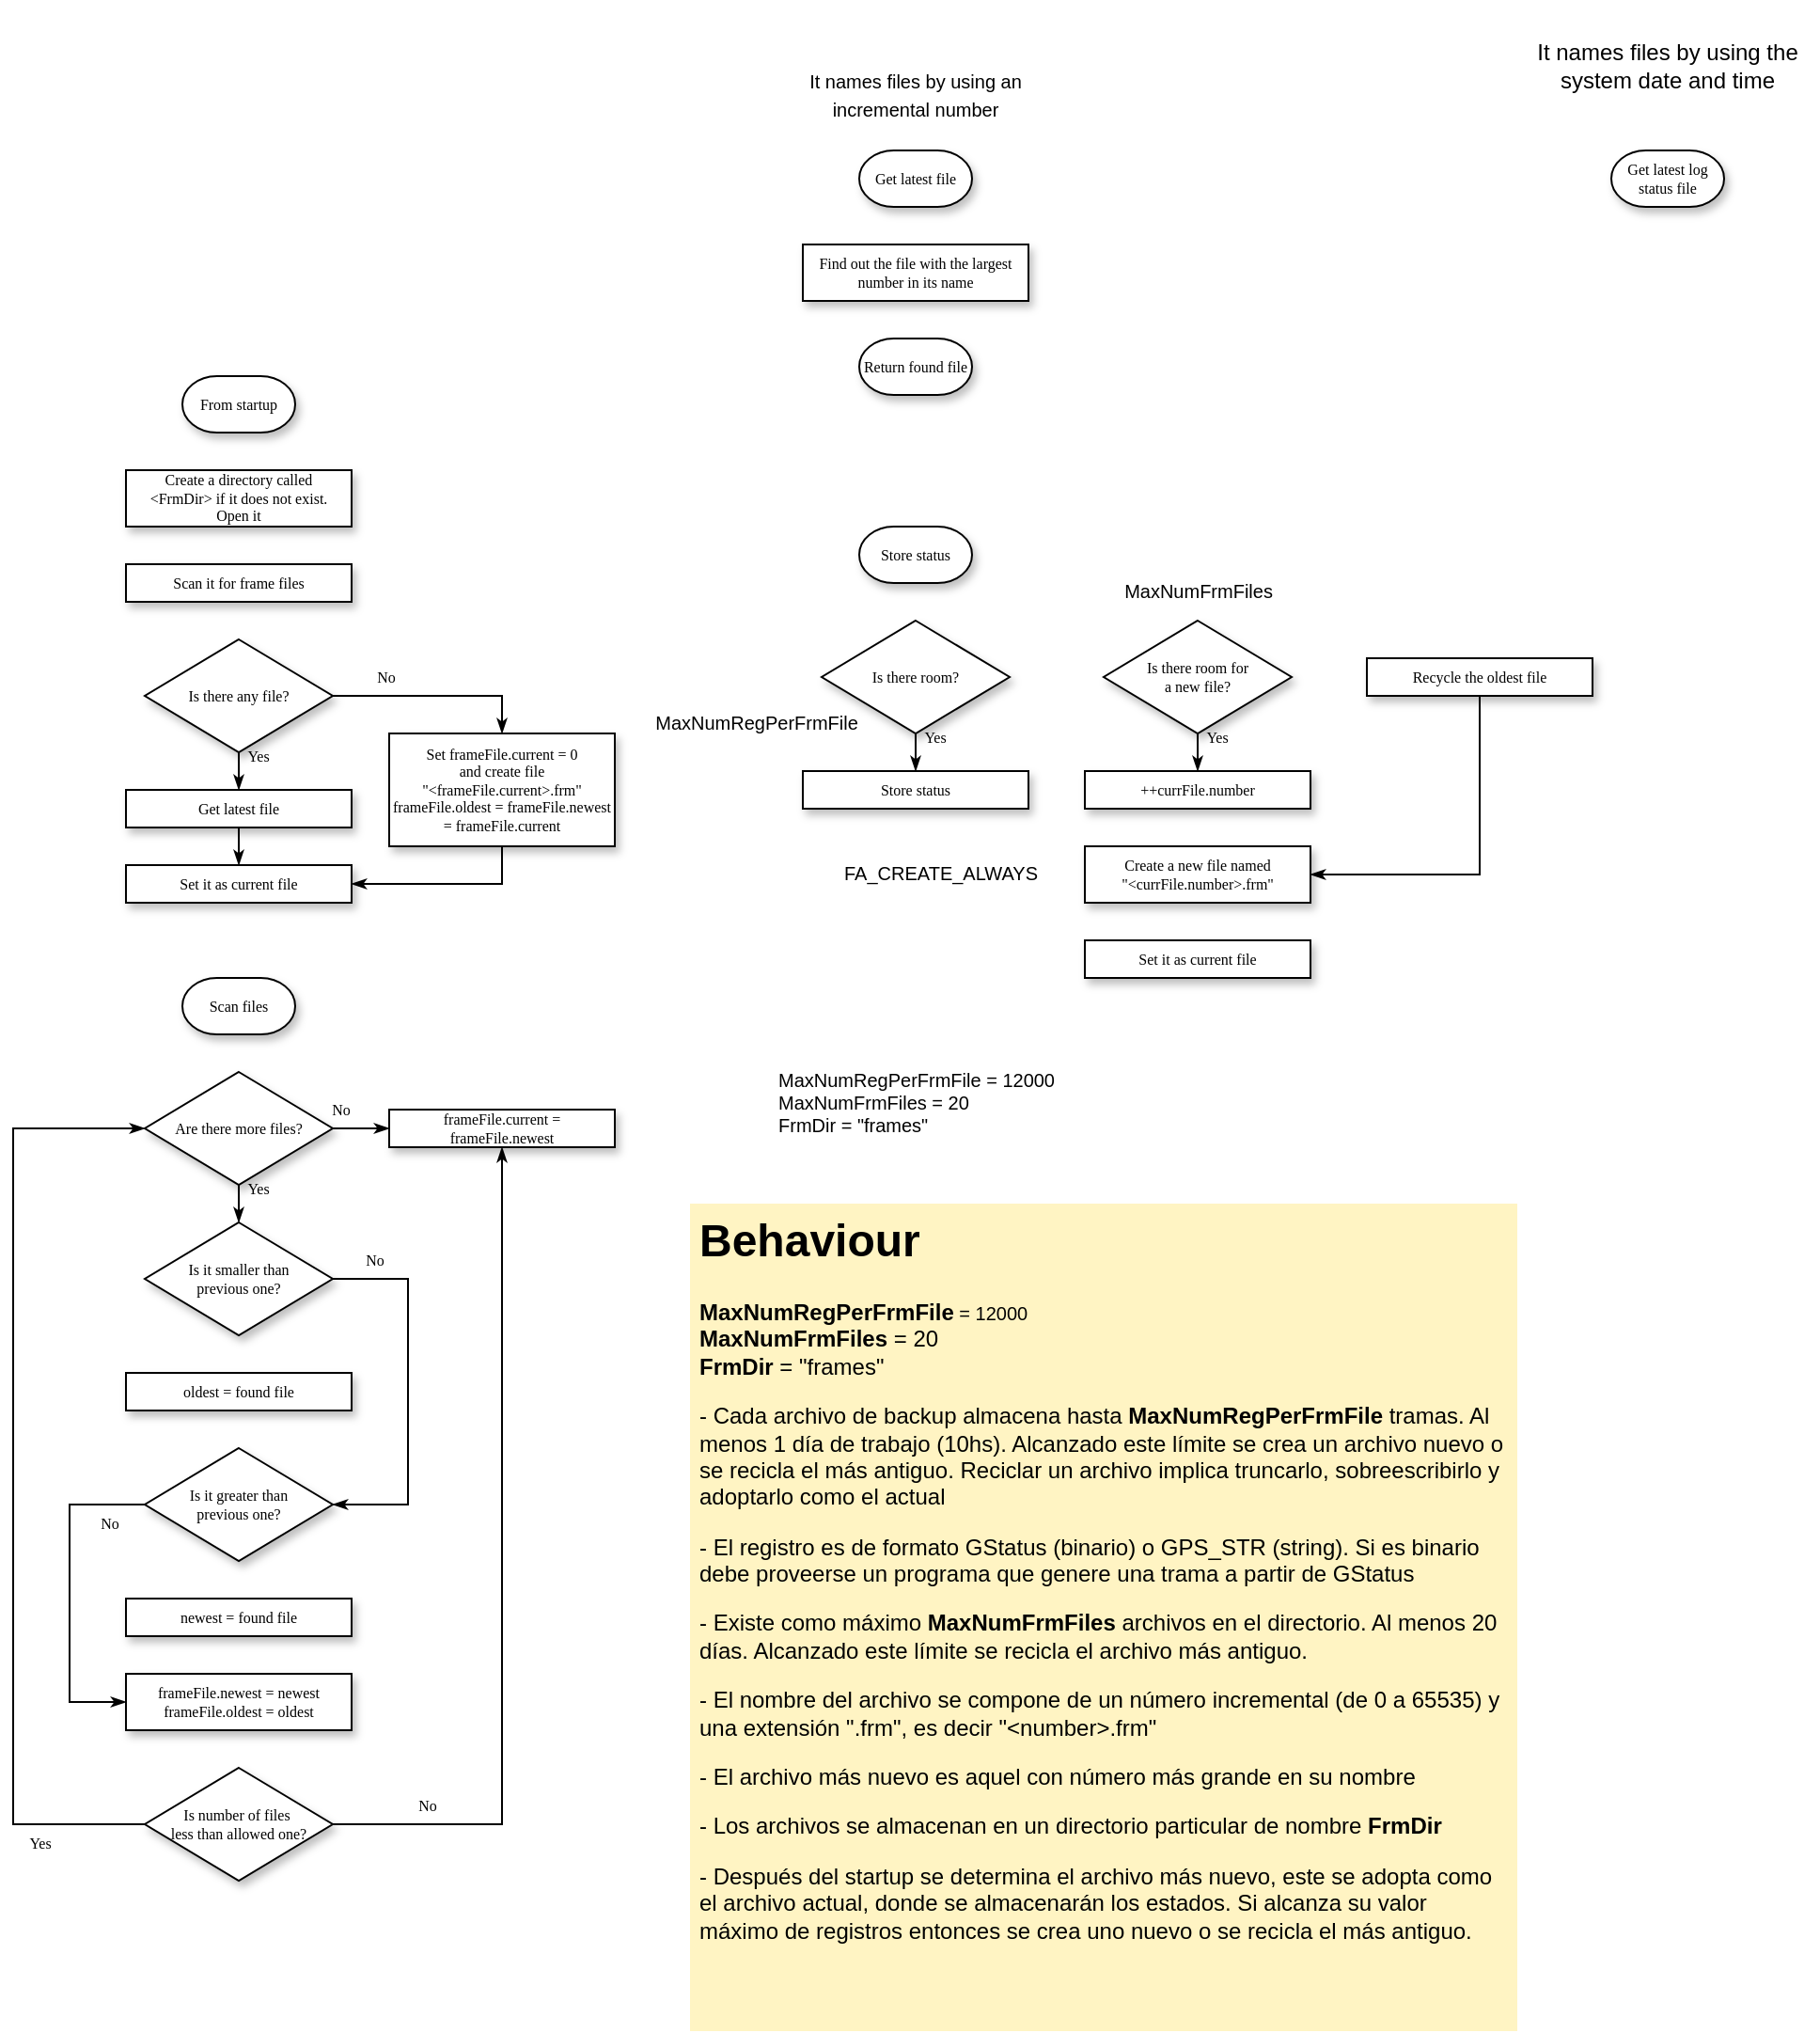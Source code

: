 <mxfile version="12.6.5" type="device" pages="2"><diagram name="Page-1" id="edf60f1a-56cd-e834-aa8a-f176f3a09ee4"><mxGraphModel dx="911" dy="471" grid="1" gridSize="10" guides="1" tooltips="1" connect="1" arrows="1" fold="1" page="1" pageScale="1" pageWidth="1100" pageHeight="850" background="#ffffff" math="0" shadow="0"><root><mxCell id="0"/><mxCell id="1" parent="0"/><mxCell id="60e70716793133e9-33" value="Yes" style="edgeStyle=orthogonalEdgeStyle;rounded=0;html=1;labelBackgroundColor=none;startSize=5;endArrow=classicThin;endFill=1;endSize=5;jettySize=auto;orthogonalLoop=1;strokeWidth=1;fontFamily=Verdana;fontSize=8;entryX=0.5;entryY=0;entryDx=0;entryDy=0;exitX=0.5;exitY=1;exitDx=0;exitDy=0;" parent="1" source="wxF6XqO7eJnCS1Z-WeZm-8" target="wxF6XqO7eJnCS1Z-WeZm-3" edge="1"><mxGeometry x="-0.778" y="10" relative="1" as="geometry"><mxPoint as="offset"/><mxPoint x="40.0" y="400" as="targetPoint"/></mxGeometry></mxCell><mxCell id="60e70716793133e9-38" style="edgeStyle=orthogonalEdgeStyle;rounded=0;html=1;labelBackgroundColor=none;startSize=5;endArrow=classicThin;endFill=1;endSize=5;jettySize=auto;orthogonalLoop=1;strokeWidth=1;fontFamily=Verdana;fontSize=8;exitX=0.5;exitY=1;exitDx=0;exitDy=0;entryX=1;entryY=0.5;entryDx=0;entryDy=0;" parent="1" source="l5rahd_o4V63Si8NXiFi-1" target="wxF6XqO7eJnCS1Z-WeZm-7" edge="1"><mxGeometry relative="1" as="geometry"><Array as="points"><mxPoint x="300" y="510"/></Array></mxGeometry></mxCell><mxCell id="wxF6XqO7eJnCS1Z-WeZm-2" value="From startup" style="strokeWidth=1;html=1;shape=mxgraph.flowchart.terminator;whiteSpace=wrap;rounded=0;shadow=1;labelBackgroundColor=none;fontFamily=Verdana;fontSize=8;align=center;" parent="1" vertex="1"><mxGeometry x="130" y="240" width="60" height="30" as="geometry"/></mxCell><mxCell id="wxF6XqO7eJnCS1Z-WeZm-3" value="Get latest file" style="whiteSpace=wrap;html=1;rounded=0;shadow=1;labelBackgroundColor=none;strokeWidth=1;fontFamily=Verdana;fontSize=8;align=center;" parent="1" vertex="1"><mxGeometry x="100" y="460" width="120" height="20" as="geometry"/></mxCell><mxCell id="wxF6XqO7eJnCS1Z-WeZm-5" value="Get latest file" style="strokeWidth=1;html=1;shape=mxgraph.flowchart.terminator;whiteSpace=wrap;rounded=0;shadow=1;labelBackgroundColor=none;fontFamily=Verdana;fontSize=8;align=center;" parent="1" vertex="1"><mxGeometry x="490" y="120" width="60" height="30" as="geometry"/></mxCell><mxCell id="wxF6XqO7eJnCS1Z-WeZm-6" value="Find out the file with the largest number in its name" style="whiteSpace=wrap;html=1;rounded=0;shadow=1;labelBackgroundColor=none;strokeWidth=1;fontFamily=Verdana;fontSize=8;align=center;" parent="1" vertex="1"><mxGeometry x="460" y="170" width="120" height="30" as="geometry"/></mxCell><mxCell id="wxF6XqO7eJnCS1Z-WeZm-7" value="Set it as current file" style="whiteSpace=wrap;html=1;rounded=0;shadow=1;labelBackgroundColor=none;strokeWidth=1;fontFamily=Verdana;fontSize=8;align=center;" parent="1" vertex="1"><mxGeometry x="100" y="500" width="120" height="20" as="geometry"/></mxCell><mxCell id="wxF6XqO7eJnCS1Z-WeZm-8" value="Is there any file?" style="rhombus;whiteSpace=wrap;html=1;rounded=0;shadow=1;labelBackgroundColor=none;strokeWidth=1;fontFamily=Verdana;fontSize=8;align=center;" parent="1" vertex="1"><mxGeometry x="110" y="380" width="100" height="60" as="geometry"/></mxCell><mxCell id="l5rahd_o4V63Si8NXiFi-1" value="Set frameFile.current = 0 &lt;br&gt;and create file &lt;br&gt;&quot;&amp;lt;frameFile.current&amp;gt;.frm&quot;&lt;br&gt;frameFile.oldest =&amp;nbsp;frameFile.newest = frameFile.current" style="whiteSpace=wrap;html=1;rounded=0;shadow=1;labelBackgroundColor=none;strokeWidth=1;fontFamily=Verdana;fontSize=8;align=center;" parent="1" vertex="1"><mxGeometry x="240" y="430" width="120" height="60" as="geometry"/></mxCell><mxCell id="l5rahd_o4V63Si8NXiFi-2" value="No" style="edgeStyle=orthogonalEdgeStyle;rounded=0;html=1;labelBackgroundColor=none;startSize=5;endArrow=classicThin;endFill=1;endSize=5;jettySize=auto;orthogonalLoop=1;strokeWidth=1;fontFamily=Verdana;fontSize=8;entryX=0.5;entryY=0;entryDx=0;entryDy=0;exitX=1;exitY=0.5;exitDx=0;exitDy=0;" parent="1" source="wxF6XqO7eJnCS1Z-WeZm-8" target="l5rahd_o4V63Si8NXiFi-1" edge="1"><mxGeometry x="-0.5" y="10" relative="1" as="geometry"><mxPoint as="offset"/><mxPoint x="-100" y="430" as="sourcePoint"/><mxPoint x="-100" y="470" as="targetPoint"/></mxGeometry></mxCell><mxCell id="l5rahd_o4V63Si8NXiFi-3" style="edgeStyle=orthogonalEdgeStyle;rounded=0;html=1;labelBackgroundColor=none;startSize=5;endArrow=classicThin;endFill=1;endSize=5;jettySize=auto;orthogonalLoop=1;strokeWidth=1;fontFamily=Verdana;fontSize=8;entryX=0.5;entryY=0;entryDx=0;entryDy=0;exitX=0.5;exitY=1;exitDx=0;exitDy=0;" parent="1" source="wxF6XqO7eJnCS1Z-WeZm-3" target="wxF6XqO7eJnCS1Z-WeZm-7" edge="1"><mxGeometry relative="1" as="geometry"><mxPoint x="-90" y="330" as="sourcePoint"/><mxPoint x="-90" y="380" as="targetPoint"/></mxGeometry></mxCell><mxCell id="l5rahd_o4V63Si8NXiFi-9" value="&lt;font style=&quot;font-size: 10px&quot;&gt;It names files by using an incremental number&lt;/font&gt;" style="text;html=1;strokeColor=none;fillColor=none;align=center;verticalAlign=middle;whiteSpace=wrap;rounded=0;" parent="1" vertex="1"><mxGeometry x="440" y="70" width="160" height="40" as="geometry"/></mxCell><mxCell id="l5rahd_o4V63Si8NXiFi-10" value="Get latest log status file" style="strokeWidth=1;html=1;shape=mxgraph.flowchart.terminator;whiteSpace=wrap;rounded=0;shadow=1;labelBackgroundColor=none;fontFamily=Verdana;fontSize=8;align=center;" parent="1" vertex="1"><mxGeometry x="890" y="120" width="60" height="30" as="geometry"/></mxCell><mxCell id="l5rahd_o4V63Si8NXiFi-11" value="It names files by using the system date and time" style="text;html=1;strokeColor=none;fillColor=none;align=center;verticalAlign=middle;whiteSpace=wrap;rounded=0;" parent="1" vertex="1"><mxGeometry x="840" y="40" width="160" height="70" as="geometry"/></mxCell><mxCell id="l5rahd_o4V63Si8NXiFi-12" value="Store status" style="strokeWidth=1;html=1;shape=mxgraph.flowchart.terminator;whiteSpace=wrap;rounded=0;shadow=1;labelBackgroundColor=none;fontFamily=Verdana;fontSize=8;align=center;" parent="1" vertex="1"><mxGeometry x="490" y="320" width="60" height="30" as="geometry"/></mxCell><mxCell id="l5rahd_o4V63Si8NXiFi-13" value="Store status" style="whiteSpace=wrap;html=1;rounded=0;shadow=1;labelBackgroundColor=none;strokeWidth=1;fontFamily=Verdana;fontSize=8;align=center;" parent="1" vertex="1"><mxGeometry x="460" y="450" width="120" height="20" as="geometry"/></mxCell><mxCell id="l5rahd_o4V63Si8NXiFi-14" value="Return found file" style="strokeWidth=1;html=1;shape=mxgraph.flowchart.terminator;whiteSpace=wrap;rounded=0;shadow=1;labelBackgroundColor=none;fontFamily=Verdana;fontSize=8;align=center;" parent="1" vertex="1"><mxGeometry x="490" y="220" width="60" height="30" as="geometry"/></mxCell><mxCell id="l5rahd_o4V63Si8NXiFi-15" value="Is there room?" style="rhombus;whiteSpace=wrap;html=1;rounded=0;shadow=1;labelBackgroundColor=none;strokeWidth=1;fontFamily=Verdana;fontSize=8;align=center;" parent="1" vertex="1"><mxGeometry x="470" y="370" width="100" height="60" as="geometry"/></mxCell><mxCell id="l5rahd_o4V63Si8NXiFi-16" value="++currFile.number" style="whiteSpace=wrap;html=1;rounded=0;shadow=1;labelBackgroundColor=none;strokeWidth=1;fontFamily=Verdana;fontSize=8;align=center;" parent="1" vertex="1"><mxGeometry x="610" y="450" width="120" height="20" as="geometry"/></mxCell><mxCell id="l5rahd_o4V63Si8NXiFi-17" value="Is there room for &lt;br&gt;a new file?" style="rhombus;whiteSpace=wrap;html=1;rounded=0;shadow=1;labelBackgroundColor=none;strokeWidth=1;fontFamily=Verdana;fontSize=8;align=center;" parent="1" vertex="1"><mxGeometry x="620" y="370" width="100" height="60" as="geometry"/></mxCell><mxCell id="l5rahd_o4V63Si8NXiFi-20" value="Create a new file named &lt;br&gt;&quot;&amp;lt;currFile.number&amp;gt;.frm&quot;" style="whiteSpace=wrap;html=1;rounded=0;shadow=1;labelBackgroundColor=none;strokeWidth=1;fontFamily=Verdana;fontSize=8;align=center;" parent="1" vertex="1"><mxGeometry x="610" y="490" width="120" height="30" as="geometry"/></mxCell><mxCell id="l5rahd_o4V63Si8NXiFi-21" value="&lt;font style=&quot;font-size: 10px&quot;&gt;FA_CREATE_ALWAYS&lt;/font&gt;" style="text;html=1;" parent="1" vertex="1"><mxGeometry x="480" y="490" width="130" height="30" as="geometry"/></mxCell><mxCell id="l5rahd_o4V63Si8NXiFi-22" value="Set it as current file" style="whiteSpace=wrap;html=1;rounded=0;shadow=1;labelBackgroundColor=none;strokeWidth=1;fontFamily=Verdana;fontSize=8;align=center;" parent="1" vertex="1"><mxGeometry x="610" y="540" width="120" height="20" as="geometry"/></mxCell><mxCell id="l5rahd_o4V63Si8NXiFi-25" value="Yes" style="edgeStyle=orthogonalEdgeStyle;rounded=0;html=1;labelBackgroundColor=none;startSize=5;endArrow=classicThin;endFill=1;endSize=5;jettySize=auto;orthogonalLoop=1;strokeWidth=1;fontFamily=Verdana;fontSize=8;entryX=0.5;entryY=0;entryDx=0;entryDy=0;" parent="1" target="l5rahd_o4V63Si8NXiFi-13" edge="1"><mxGeometry x="-0.778" y="10" relative="1" as="geometry"><mxPoint as="offset"/><mxPoint x="520" y="430" as="sourcePoint"/><mxPoint x="170" y="380" as="targetPoint"/></mxGeometry></mxCell><mxCell id="l5rahd_o4V63Si8NXiFi-26" value="Yes" style="edgeStyle=orthogonalEdgeStyle;rounded=0;html=1;labelBackgroundColor=none;startSize=5;endArrow=classicThin;endFill=1;endSize=5;jettySize=auto;orthogonalLoop=1;strokeWidth=1;fontFamily=Verdana;fontSize=8;entryX=0.5;entryY=0;entryDx=0;entryDy=0;exitX=0.5;exitY=1;exitDx=0;exitDy=0;" parent="1" source="l5rahd_o4V63Si8NXiFi-17" target="l5rahd_o4V63Si8NXiFi-16" edge="1"><mxGeometry x="-0.778" y="10" relative="1" as="geometry"><mxPoint as="offset"/><mxPoint x="530" y="440" as="sourcePoint"/><mxPoint x="530" y="460" as="targetPoint"/></mxGeometry></mxCell><mxCell id="l5rahd_o4V63Si8NXiFi-27" value="Recycle the oldest file" style="whiteSpace=wrap;html=1;rounded=0;shadow=1;labelBackgroundColor=none;strokeWidth=1;fontFamily=Verdana;fontSize=8;align=center;" parent="1" vertex="1"><mxGeometry x="760" y="390" width="120" height="20" as="geometry"/></mxCell><mxCell id="l5rahd_o4V63Si8NXiFi-28" value="&lt;font style=&quot;font-size: 10px&quot;&gt;MaxNumFrmFiles&lt;/font&gt;" style="text;html=1;align=center;" parent="1" vertex="1"><mxGeometry x="605" y="340" width="130" height="30" as="geometry"/></mxCell><mxCell id="l5rahd_o4V63Si8NXiFi-29" value="&lt;font style=&quot;font-size: 10px&quot;&gt;MaxNumRegPerFrmFile&lt;/font&gt;" style="text;html=1;align=center;" parent="1" vertex="1"><mxGeometry x="370" y="410" width="130" height="30" as="geometry"/></mxCell><mxCell id="l5rahd_o4V63Si8NXiFi-30" style="edgeStyle=orthogonalEdgeStyle;rounded=0;html=1;labelBackgroundColor=none;startSize=5;endArrow=classicThin;endFill=1;endSize=5;jettySize=auto;orthogonalLoop=1;strokeWidth=1;fontFamily=Verdana;fontSize=8;exitX=0.5;exitY=1;exitDx=0;exitDy=0;entryX=1;entryY=0.5;entryDx=0;entryDy=0;" parent="1" source="l5rahd_o4V63Si8NXiFi-27" target="l5rahd_o4V63Si8NXiFi-20" edge="1"><mxGeometry relative="1" as="geometry"><mxPoint x="310" y="410" as="sourcePoint"/><mxPoint x="230" y="430" as="targetPoint"/><Array as="points"><mxPoint x="820" y="505"/></Array></mxGeometry></mxCell><mxCell id="l5rahd_o4V63Si8NXiFi-31" value="Scan files" style="strokeWidth=1;html=1;shape=mxgraph.flowchart.terminator;whiteSpace=wrap;rounded=0;shadow=1;labelBackgroundColor=none;fontFamily=Verdana;fontSize=8;align=center;" parent="1" vertex="1"><mxGeometry x="130" y="560" width="60" height="30" as="geometry"/></mxCell><mxCell id="l5rahd_o4V63Si8NXiFi-34" value="Create a directory called &lt;br&gt;&amp;lt;FrmDir&amp;gt; if it does not exist.&lt;br&gt;Open it" style="whiteSpace=wrap;html=1;rounded=0;shadow=1;labelBackgroundColor=none;strokeWidth=1;fontFamily=Verdana;fontSize=8;align=center;" parent="1" vertex="1"><mxGeometry x="100" y="290" width="120" height="30" as="geometry"/></mxCell><mxCell id="l5rahd_o4V63Si8NXiFi-37" value="Scan it for frame files" style="whiteSpace=wrap;html=1;rounded=0;shadow=1;labelBackgroundColor=none;strokeWidth=1;fontFamily=Verdana;fontSize=8;align=center;" parent="1" vertex="1"><mxGeometry x="100" y="340" width="120" height="20" as="geometry"/></mxCell><mxCell id="l5rahd_o4V63Si8NXiFi-38" value="Are there more files?" style="rhombus;whiteSpace=wrap;html=1;rounded=0;shadow=1;labelBackgroundColor=none;strokeWidth=1;fontFamily=Verdana;fontSize=8;align=center;" parent="1" vertex="1"><mxGeometry x="110" y="610" width="100" height="60" as="geometry"/></mxCell><mxCell id="l5rahd_o4V63Si8NXiFi-45" value="frameFile.current = frameFile.newest" style="whiteSpace=wrap;html=1;rounded=0;shadow=1;labelBackgroundColor=none;strokeWidth=1;fontFamily=Verdana;fontSize=8;align=center;" parent="1" vertex="1"><mxGeometry x="240" y="630" width="120" height="20" as="geometry"/></mxCell><mxCell id="l5rahd_o4V63Si8NXiFi-47" value="Yes" style="edgeStyle=orthogonalEdgeStyle;rounded=0;html=1;labelBackgroundColor=none;startSize=5;endArrow=classicThin;endFill=1;endSize=5;jettySize=auto;orthogonalLoop=1;strokeWidth=1;fontFamily=Verdana;fontSize=8;entryX=0.5;entryY=0;entryDx=0;entryDy=0;exitX=0.5;exitY=1;exitDx=0;exitDy=0;" parent="1" source="l5rahd_o4V63Si8NXiFi-38" target="l5rahd_o4V63Si8NXiFi-52" edge="1"><mxGeometry x="-0.778" y="10" relative="1" as="geometry"><mxPoint as="offset"/><mxPoint x="170" y="450" as="sourcePoint"/><mxPoint x="160" y="690" as="targetPoint"/></mxGeometry></mxCell><mxCell id="l5rahd_o4V63Si8NXiFi-48" value="Is number of files&amp;nbsp;&lt;br&gt;less than allowed one?" style="rhombus;whiteSpace=wrap;html=1;rounded=0;shadow=1;labelBackgroundColor=none;strokeWidth=1;fontFamily=Verdana;fontSize=8;align=center;" parent="1" vertex="1"><mxGeometry x="110" y="980" width="100" height="60" as="geometry"/></mxCell><mxCell id="l5rahd_o4V63Si8NXiFi-49" value="No" style="edgeStyle=orthogonalEdgeStyle;rounded=0;html=1;labelBackgroundColor=none;startSize=5;endArrow=classicThin;endFill=1;endSize=5;jettySize=auto;orthogonalLoop=1;strokeWidth=1;fontFamily=Verdana;fontSize=8;entryX=0.5;entryY=1;entryDx=0;entryDy=0;exitX=1;exitY=0.5;exitDx=0;exitDy=0;" parent="1" source="l5rahd_o4V63Si8NXiFi-48" target="l5rahd_o4V63Si8NXiFi-45" edge="1"><mxGeometry x="-0.778" y="10" relative="1" as="geometry"><mxPoint as="offset"/><mxPoint x="170" y="680" as="sourcePoint"/><mxPoint x="170" y="700" as="targetPoint"/><Array as="points"><mxPoint x="300" y="1010"/></Array></mxGeometry></mxCell><mxCell id="l5rahd_o4V63Si8NXiFi-50" value="Yes" style="edgeStyle=orthogonalEdgeStyle;rounded=0;html=1;labelBackgroundColor=none;startSize=5;endArrow=classicThin;endFill=1;endSize=5;jettySize=auto;orthogonalLoop=1;strokeWidth=1;fontFamily=Verdana;fontSize=8;entryX=0;entryY=0.5;entryDx=0;entryDy=0;exitX=0;exitY=0.5;exitDx=0;exitDy=0;" parent="1" source="l5rahd_o4V63Si8NXiFi-48" target="l5rahd_o4V63Si8NXiFi-38" edge="1"><mxGeometry x="-0.778" y="10" relative="1" as="geometry"><mxPoint as="offset"/><mxPoint x="180" y="690" as="sourcePoint"/><mxPoint x="180" y="710" as="targetPoint"/><Array as="points"><mxPoint x="40" y="1010"/><mxPoint x="40" y="640"/></Array></mxGeometry></mxCell><mxCell id="l5rahd_o4V63Si8NXiFi-51" value="No" style="edgeStyle=orthogonalEdgeStyle;rounded=0;html=1;labelBackgroundColor=none;startSize=5;endArrow=classicThin;endFill=1;endSize=5;jettySize=auto;orthogonalLoop=1;strokeWidth=1;fontFamily=Verdana;fontSize=8;entryX=0;entryY=0.5;entryDx=0;entryDy=0;exitX=1;exitY=0.5;exitDx=0;exitDy=0;" parent="1" source="l5rahd_o4V63Si8NXiFi-38" target="l5rahd_o4V63Si8NXiFi-45" edge="1"><mxGeometry x="-0.778" y="10" relative="1" as="geometry"><mxPoint as="offset"/><mxPoint x="190" y="700" as="sourcePoint"/><mxPoint x="190" y="720" as="targetPoint"/></mxGeometry></mxCell><mxCell id="l5rahd_o4V63Si8NXiFi-52" value="Is it smaller than &lt;br&gt;previous one?" style="rhombus;whiteSpace=wrap;html=1;rounded=0;shadow=1;labelBackgroundColor=none;strokeWidth=1;fontFamily=Verdana;fontSize=8;align=center;" parent="1" vertex="1"><mxGeometry x="110" y="690" width="100" height="60" as="geometry"/></mxCell><mxCell id="l5rahd_o4V63Si8NXiFi-53" value="oldest = found file" style="whiteSpace=wrap;html=1;rounded=0;shadow=1;labelBackgroundColor=none;strokeWidth=1;fontFamily=Verdana;fontSize=8;align=center;" parent="1" vertex="1"><mxGeometry x="100" y="770" width="120" height="20" as="geometry"/></mxCell><mxCell id="l5rahd_o4V63Si8NXiFi-54" value="Is it greater than &lt;br&gt;previous one?" style="rhombus;whiteSpace=wrap;html=1;rounded=0;shadow=1;labelBackgroundColor=none;strokeWidth=1;fontFamily=Verdana;fontSize=8;align=center;" parent="1" vertex="1"><mxGeometry x="110" y="810" width="100" height="60" as="geometry"/></mxCell><mxCell id="l5rahd_o4V63Si8NXiFi-55" value="newest = found file" style="whiteSpace=wrap;html=1;rounded=0;shadow=1;labelBackgroundColor=none;strokeWidth=1;fontFamily=Verdana;fontSize=8;align=center;" parent="1" vertex="1"><mxGeometry x="100" y="890" width="120" height="20" as="geometry"/></mxCell><mxCell id="l5rahd_o4V63Si8NXiFi-57" value="No" style="edgeStyle=orthogonalEdgeStyle;rounded=0;html=1;labelBackgroundColor=none;startSize=5;endArrow=classicThin;endFill=1;endSize=5;jettySize=auto;orthogonalLoop=1;strokeWidth=1;fontFamily=Verdana;fontSize=8;entryX=1;entryY=0.5;entryDx=0;entryDy=0;exitX=1;exitY=0.5;exitDx=0;exitDy=0;" parent="1" source="l5rahd_o4V63Si8NXiFi-52" target="l5rahd_o4V63Si8NXiFi-54" edge="1"><mxGeometry x="-0.778" y="10" relative="1" as="geometry"><mxPoint as="offset"/><mxPoint x="-100" y="860" as="sourcePoint"/><mxPoint x="-10" y="740" as="targetPoint"/><Array as="points"><mxPoint x="250" y="720"/><mxPoint x="250" y="840"/></Array></mxGeometry></mxCell><mxCell id="l5rahd_o4V63Si8NXiFi-59" value="frameFile.newest = newest&lt;br&gt;frameFile.oldest = oldest" style="whiteSpace=wrap;html=1;rounded=0;shadow=1;labelBackgroundColor=none;strokeWidth=1;fontFamily=Verdana;fontSize=8;align=center;" parent="1" vertex="1"><mxGeometry x="100" y="930" width="120" height="30" as="geometry"/></mxCell><mxCell id="l5rahd_o4V63Si8NXiFi-60" value="No" style="edgeStyle=orthogonalEdgeStyle;rounded=0;html=1;labelBackgroundColor=none;startSize=5;endArrow=classicThin;endFill=1;endSize=5;jettySize=auto;orthogonalLoop=1;strokeWidth=1;fontFamily=Verdana;fontSize=8;entryX=0;entryY=0.5;entryDx=0;entryDy=0;exitX=0;exitY=0.5;exitDx=0;exitDy=0;" parent="1" source="l5rahd_o4V63Si8NXiFi-54" target="l5rahd_o4V63Si8NXiFi-59" edge="1"><mxGeometry x="-0.778" y="10" relative="1" as="geometry"><mxPoint as="offset"/><mxPoint x="220" y="730" as="sourcePoint"/><mxPoint x="220" y="850" as="targetPoint"/><Array as="points"><mxPoint x="70" y="840"/><mxPoint x="70" y="945"/></Array></mxGeometry></mxCell><mxCell id="l5rahd_o4V63Si8NXiFi-62" value="&lt;div style=&quot;text-align: left&quot;&gt;&lt;span style=&quot;font-size: 10px&quot;&gt;MaxNumRegPerFrmFile = 12000&lt;/span&gt;&lt;/div&gt;&lt;font style=&quot;font-size: 10px&quot;&gt;&lt;div style=&quot;text-align: left&quot;&gt;&lt;span&gt;MaxNumFrmFiles = 20&lt;/span&gt;&lt;/div&gt;&lt;div style=&quot;text-align: left&quot;&gt;&lt;span&gt;FrmDir = &quot;frames&quot;&lt;/span&gt;&lt;/div&gt;&lt;/font&gt;" style="text;html=1;align=center;" parent="1" vertex="1"><mxGeometry x="440" y="600" width="160" height="50" as="geometry"/></mxCell><mxCell id="BhNZi4KEWtMACMjWa3mO-1" value="&lt;h1&gt;Behaviour&lt;/h1&gt;&lt;div style=&quot;white-space: nowrap&quot;&gt;&lt;font style=&quot;font-size: 12px&quot;&gt;&lt;b&gt;MaxNumRegPerFrmFile&lt;/b&gt;&lt;/font&gt;&lt;span style=&quot;font-size: 10px&quot;&gt; = 12000&lt;/span&gt;&lt;/div&gt;&lt;div&gt;&lt;b&gt;MaxNumFrmFiles&lt;/b&gt; = 20&lt;/div&gt;&lt;div&gt;&lt;span&gt;&lt;b&gt;FrmDir&lt;/b&gt; = &quot;frames&quot;&lt;/span&gt;&lt;/div&gt;&lt;p&gt;- Cada archivo de backup almacena hasta&amp;nbsp;&lt;span style=&quot;text-align: center ; white-space: nowrap&quot;&gt;&lt;font style=&quot;font-size: 12px&quot;&gt;&lt;b&gt;MaxNumRegPerFrmFile&lt;/b&gt;&lt;/font&gt;&lt;/span&gt;&amp;nbsp;tramas. Al menos 1 día de trabajo (10hs). Alcanzado este límite se crea un archivo nuevo o se recicla el más antiguo. Reciclar un archivo implica truncarlo, sobreescribirlo y adoptarlo como el actual&lt;/p&gt;&lt;p&gt;&lt;span&gt;- El registro es de formato GStatus (binario) o GPS_STR (string). Si es binario debe proveerse un programa que genere una trama a partir de GStatus&lt;/span&gt;&lt;br&gt;&lt;/p&gt;&lt;p&gt;- Existe como máximo &lt;b&gt;MaxNumFrmFiles&lt;/b&gt; archivos en el directorio. Al menos 20 días. Alcanzado este límite se recicla el archivo más antiguo.&lt;/p&gt;&lt;p&gt;- El nombre del archivo se compone de un número incremental (de 0 a 65535) y una extensión &quot;.frm&quot;, es decir &quot;&amp;lt;number&amp;gt;.frm&quot;&lt;/p&gt;&lt;p&gt;- El archivo más nuevo es aquel con número más grande en su nombre&lt;/p&gt;&lt;p&gt;- Los archivos se almacenan en un directorio particular de nombre &lt;b&gt;FrmDir&lt;/b&gt;&lt;/p&gt;&lt;p&gt;- Después del startup se determina el archivo más nuevo, este se adopta como el archivo actual, donde se almacenarán los estados. Si alcanza su valor máximo de registros entonces se crea uno nuevo o se recicla el más antiguo.&lt;/p&gt;&lt;p&gt;&lt;br&gt;&lt;/p&gt;" style="text;html=1;strokeColor=none;fillColor=#FFF4C3;spacing=5;spacingTop=-20;whiteSpace=wrap;overflow=hidden;rounded=0;shadow=0;" parent="1" vertex="1"><mxGeometry x="400" y="680" width="440" height="440" as="geometry"/></mxCell></root></mxGraphModel></diagram><diagram id="r99YTkGZ6z6NBITeRLPi" name="Page-2"><mxGraphModel dx="1595" dy="825" grid="1" gridSize="10" guides="1" tooltips="1" connect="1" arrows="1" fold="1" page="1" pageScale="1" pageWidth="850" pageHeight="1100" math="0" shadow="0"><root><mxCell id="yR3Oiy5aS4FVD0-bEKZM-0"/><mxCell id="yR3Oiy5aS4FVD0-bEKZM-1" parent="yR3Oiy5aS4FVD0-bEKZM-0"/></root></mxGraphModel></diagram></mxfile>